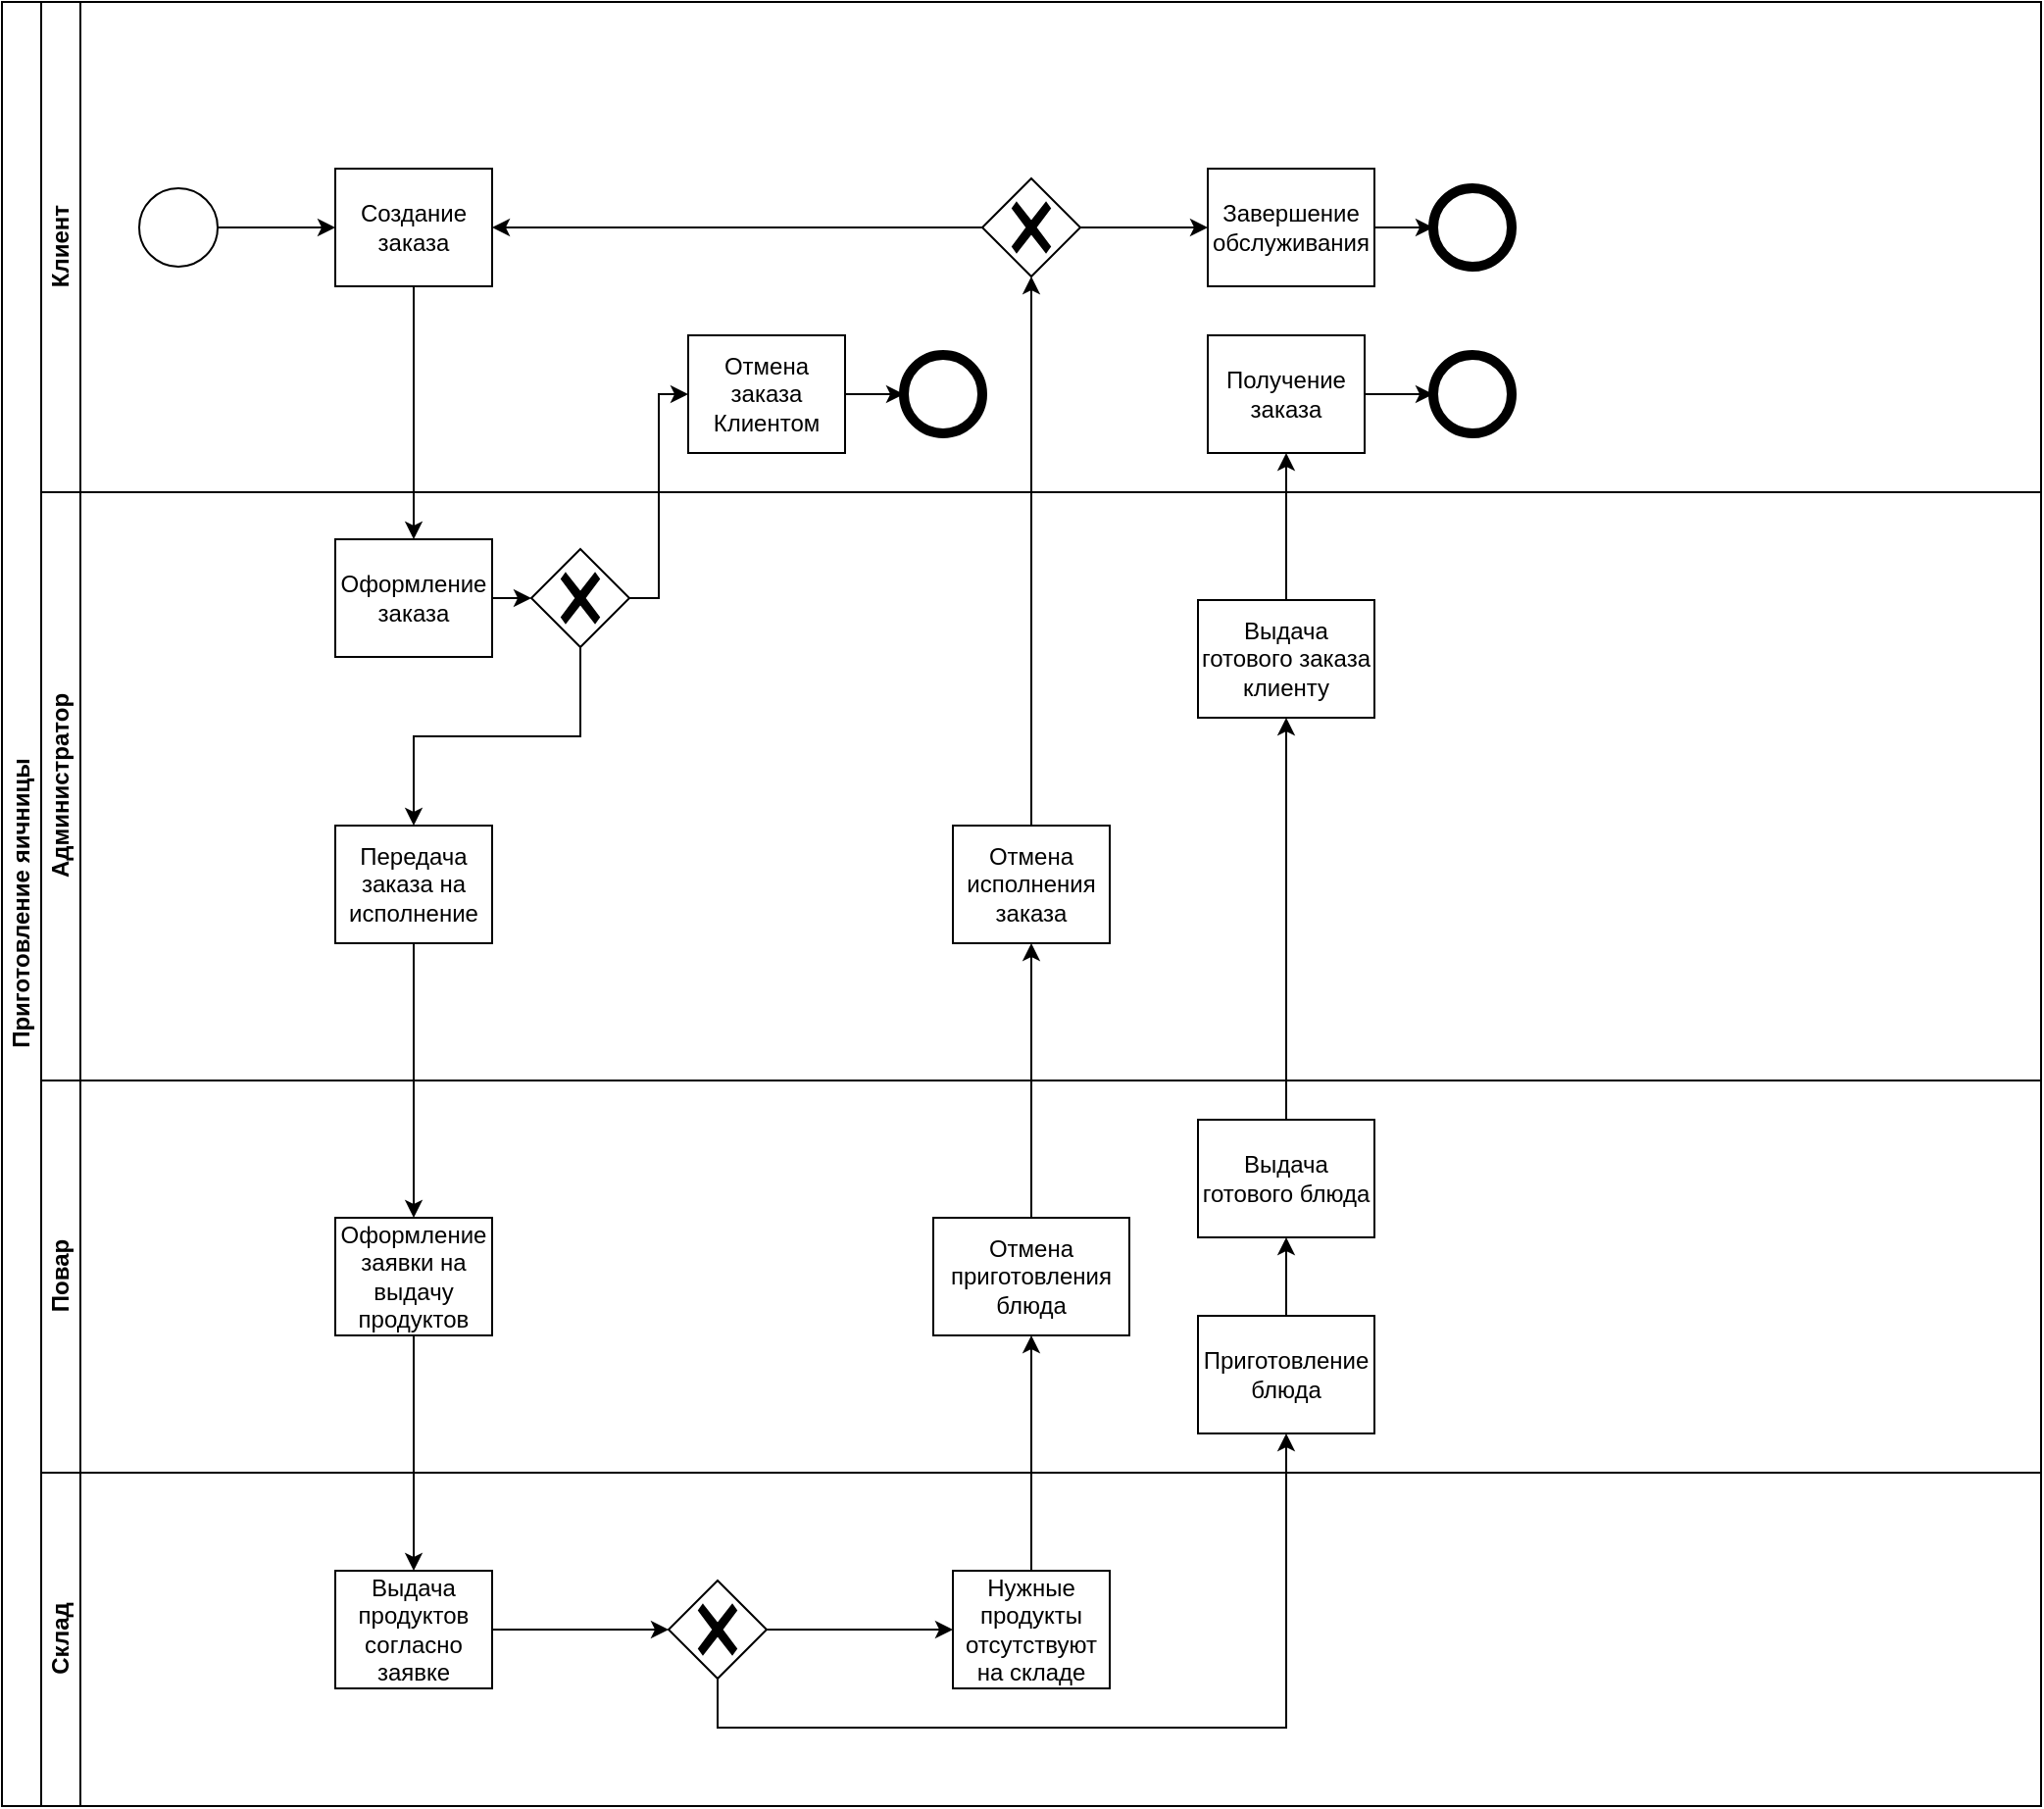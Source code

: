 <mxfile version="24.8.3">
  <diagram id="prtHgNgQTEPvFCAcTncT" name="Page-1">
    <mxGraphModel dx="1134" dy="943" grid="1" gridSize="10" guides="1" tooltips="1" connect="1" arrows="1" fold="1" page="1" pageScale="1" pageWidth="1169" pageHeight="827" math="0" shadow="0">
      <root>
        <mxCell id="0" />
        <mxCell id="1" parent="0" />
        <mxCell id="dNxyNK7c78bLwvsdeMH5-19" value="Приготовление яичницы" style="swimlane;html=1;childLayout=stackLayout;resizeParent=1;resizeParentMax=0;horizontal=0;startSize=20;horizontalStack=0;" parent="1" vertex="1">
          <mxGeometry x="60" y="120" width="1040" height="920" as="geometry" />
        </mxCell>
        <mxCell id="dNxyNK7c78bLwvsdeMH5-35" style="edgeStyle=orthogonalEdgeStyle;rounded=0;orthogonalLoop=1;jettySize=auto;html=1;endArrow=classic;endFill=1;exitX=0.5;exitY=1;exitDx=0;exitDy=0;" parent="dNxyNK7c78bLwvsdeMH5-19" source="dNxyNK7c78bLwvsdeMH5-26" target="dNxyNK7c78bLwvsdeMH5-34" edge="1">
          <mxGeometry relative="1" as="geometry">
            <mxPoint x="300.0" y="500" as="sourcePoint" />
          </mxGeometry>
        </mxCell>
        <mxCell id="dNxyNK7c78bLwvsdeMH5-20" value="Клиент" style="swimlane;html=1;startSize=20;horizontal=0;" parent="dNxyNK7c78bLwvsdeMH5-19" vertex="1">
          <mxGeometry x="20" width="1020" height="250" as="geometry" />
        </mxCell>
        <mxCell id="dNxyNK7c78bLwvsdeMH5-25" value="" style="edgeStyle=orthogonalEdgeStyle;rounded=0;orthogonalLoop=1;jettySize=auto;html=1;" parent="dNxyNK7c78bLwvsdeMH5-20" source="dNxyNK7c78bLwvsdeMH5-23" target="dNxyNK7c78bLwvsdeMH5-24" edge="1">
          <mxGeometry relative="1" as="geometry" />
        </mxCell>
        <mxCell id="dNxyNK7c78bLwvsdeMH5-23" value="" style="ellipse;whiteSpace=wrap;html=1;" parent="dNxyNK7c78bLwvsdeMH5-20" vertex="1">
          <mxGeometry x="50" y="95" width="40" height="40" as="geometry" />
        </mxCell>
        <mxCell id="dNxyNK7c78bLwvsdeMH5-24" value="Создание заказа" style="rounded=0;whiteSpace=wrap;html=1;fontFamily=Helvetica;fontSize=12;fontColor=#000000;align=center;" parent="dNxyNK7c78bLwvsdeMH5-20" vertex="1">
          <mxGeometry x="150" y="85" width="80" height="60" as="geometry" />
        </mxCell>
        <mxCell id="dNxyNK7c78bLwvsdeMH5-30" value="Получение заказа" style="rounded=0;whiteSpace=wrap;html=1;fontFamily=Helvetica;fontSize=12;fontColor=#000000;align=center;" parent="dNxyNK7c78bLwvsdeMH5-20" vertex="1">
          <mxGeometry x="595" y="170" width="80" height="60" as="geometry" />
        </mxCell>
        <mxCell id="-MxLVOjCByxjbl-UN2Yo-6" value="" style="ellipse;whiteSpace=wrap;html=1;aspect=fixed;strokeWidth=5;" vertex="1" parent="dNxyNK7c78bLwvsdeMH5-20">
          <mxGeometry x="710" y="180" width="40" height="40" as="geometry" />
        </mxCell>
        <mxCell id="-MxLVOjCByxjbl-UN2Yo-7" value="" style="endArrow=classic;html=1;rounded=0;entryX=0;entryY=0.5;entryDx=0;entryDy=0;exitX=1;exitY=0.5;exitDx=0;exitDy=0;" edge="1" parent="dNxyNK7c78bLwvsdeMH5-20" source="dNxyNK7c78bLwvsdeMH5-30" target="-MxLVOjCByxjbl-UN2Yo-6">
          <mxGeometry width="50" height="50" relative="1" as="geometry">
            <mxPoint x="310" y="390" as="sourcePoint" />
            <mxPoint x="360" y="340" as="targetPoint" />
          </mxGeometry>
        </mxCell>
        <mxCell id="-MxLVOjCByxjbl-UN2Yo-46" value="" style="points=[[0.25,0.25,0],[0.5,0,0],[0.75,0.25,0],[1,0.5,0],[0.75,0.75,0],[0.5,1,0],[0.25,0.75,0],[0,0.5,0]];shape=mxgraph.bpmn.gateway2;html=1;verticalLabelPosition=bottom;labelBackgroundColor=#ffffff;verticalAlign=top;align=center;perimeter=rhombusPerimeter;outlineConnect=0;outline=none;symbol=none;gwType=exclusive;" vertex="1" parent="dNxyNK7c78bLwvsdeMH5-20">
          <mxGeometry x="480" y="90" width="50" height="50" as="geometry" />
        </mxCell>
        <mxCell id="-MxLVOjCByxjbl-UN2Yo-12" value="Отмена заказа Клиентом" style="rounded=0;whiteSpace=wrap;html=1;fontFamily=Helvetica;fontSize=12;fontColor=#000000;align=center;" vertex="1" parent="dNxyNK7c78bLwvsdeMH5-20">
          <mxGeometry x="330" y="170" width="80" height="60" as="geometry" />
        </mxCell>
        <mxCell id="-MxLVOjCByxjbl-UN2Yo-48" value="" style="endArrow=classic;html=1;rounded=0;exitX=0;exitY=0.5;exitDx=0;exitDy=0;exitPerimeter=0;entryX=1;entryY=0.5;entryDx=0;entryDy=0;" edge="1" parent="dNxyNK7c78bLwvsdeMH5-20" source="-MxLVOjCByxjbl-UN2Yo-46" target="dNxyNK7c78bLwvsdeMH5-24">
          <mxGeometry width="50" height="50" relative="1" as="geometry">
            <mxPoint x="460" y="310" as="sourcePoint" />
            <mxPoint x="510" y="260" as="targetPoint" />
          </mxGeometry>
        </mxCell>
        <mxCell id="-MxLVOjCByxjbl-UN2Yo-18" value="" style="ellipse;whiteSpace=wrap;html=1;aspect=fixed;strokeWidth=5;" vertex="1" parent="dNxyNK7c78bLwvsdeMH5-20">
          <mxGeometry x="440" y="180" width="40" height="40" as="geometry" />
        </mxCell>
        <mxCell id="-MxLVOjCByxjbl-UN2Yo-20" value="" style="endArrow=classic;html=1;rounded=0;exitX=1;exitY=0.5;exitDx=0;exitDy=0;entryX=0;entryY=0.5;entryDx=0;entryDy=0;" edge="1" parent="dNxyNK7c78bLwvsdeMH5-20" source="-MxLVOjCByxjbl-UN2Yo-12" target="-MxLVOjCByxjbl-UN2Yo-18">
          <mxGeometry width="50" height="50" relative="1" as="geometry">
            <mxPoint x="310" y="310" as="sourcePoint" />
            <mxPoint x="360" y="260" as="targetPoint" />
          </mxGeometry>
        </mxCell>
        <mxCell id="-MxLVOjCByxjbl-UN2Yo-50" value="Завершение обслуживания" style="rounded=0;whiteSpace=wrap;html=1;fontFamily=Helvetica;fontSize=12;fontColor=#000000;align=center;" vertex="1" parent="dNxyNK7c78bLwvsdeMH5-20">
          <mxGeometry x="595" y="85" width="85" height="60" as="geometry" />
        </mxCell>
        <mxCell id="-MxLVOjCByxjbl-UN2Yo-51" value="" style="ellipse;whiteSpace=wrap;html=1;aspect=fixed;strokeWidth=5;" vertex="1" parent="dNxyNK7c78bLwvsdeMH5-20">
          <mxGeometry x="710" y="95" width="40" height="40" as="geometry" />
        </mxCell>
        <mxCell id="-MxLVOjCByxjbl-UN2Yo-52" value="" style="endArrow=classic;html=1;rounded=0;entryX=0;entryY=0.5;entryDx=0;entryDy=0;exitX=1;exitY=0.5;exitDx=0;exitDy=0;" edge="1" parent="dNxyNK7c78bLwvsdeMH5-20" source="-MxLVOjCByxjbl-UN2Yo-50" target="-MxLVOjCByxjbl-UN2Yo-51">
          <mxGeometry width="50" height="50" relative="1" as="geometry">
            <mxPoint x="685" y="210" as="sourcePoint" />
            <mxPoint x="720" y="210" as="targetPoint" />
          </mxGeometry>
        </mxCell>
        <mxCell id="-MxLVOjCByxjbl-UN2Yo-53" value="" style="endArrow=classic;html=1;rounded=0;entryX=0;entryY=0.5;entryDx=0;entryDy=0;exitX=1;exitY=0.5;exitDx=0;exitDy=0;exitPerimeter=0;" edge="1" parent="dNxyNK7c78bLwvsdeMH5-20" source="-MxLVOjCByxjbl-UN2Yo-46" target="-MxLVOjCByxjbl-UN2Yo-50">
          <mxGeometry width="50" height="50" relative="1" as="geometry">
            <mxPoint x="500" y="310" as="sourcePoint" />
            <mxPoint x="550" y="260" as="targetPoint" />
          </mxGeometry>
        </mxCell>
        <mxCell id="-MxLVOjCByxjbl-UN2Yo-1" value="Администратор" style="swimlane;html=1;startSize=20;horizontal=0;" vertex="1" parent="dNxyNK7c78bLwvsdeMH5-19">
          <mxGeometry x="20" y="250" width="1020" height="300" as="geometry" />
        </mxCell>
        <mxCell id="-MxLVOjCByxjbl-UN2Yo-3" value="Оформление заказа" style="rounded=0;whiteSpace=wrap;html=1;fontFamily=Helvetica;fontSize=12;fontColor=#000000;align=center;" vertex="1" parent="-MxLVOjCByxjbl-UN2Yo-1">
          <mxGeometry x="150" y="24" width="80" height="60" as="geometry" />
        </mxCell>
        <mxCell id="-MxLVOjCByxjbl-UN2Yo-9" value="" style="points=[[0.25,0.25,0],[0.5,0,0],[0.75,0.25,0],[1,0.5,0],[0.75,0.75,0],[0.5,1,0],[0.25,0.75,0],[0,0.5,0]];shape=mxgraph.bpmn.gateway2;html=1;verticalLabelPosition=bottom;labelBackgroundColor=#ffffff;verticalAlign=top;align=center;perimeter=rhombusPerimeter;outlineConnect=0;outline=none;symbol=none;gwType=exclusive;" vertex="1" parent="-MxLVOjCByxjbl-UN2Yo-1">
          <mxGeometry x="250" y="29" width="50" height="50" as="geometry" />
        </mxCell>
        <mxCell id="-MxLVOjCByxjbl-UN2Yo-27" value="Выдача готового заказа клиенту" style="rounded=0;whiteSpace=wrap;html=1;fontFamily=Helvetica;fontSize=12;fontColor=#000000;align=center;" vertex="1" parent="-MxLVOjCByxjbl-UN2Yo-1">
          <mxGeometry x="590" y="55" width="90" height="60" as="geometry" />
        </mxCell>
        <mxCell id="-MxLVOjCByxjbl-UN2Yo-32" value="" style="endArrow=classic;html=1;rounded=0;exitX=1;exitY=0.5;exitDx=0;exitDy=0;entryX=0;entryY=0.5;entryDx=0;entryDy=0;entryPerimeter=0;" edge="1" parent="-MxLVOjCByxjbl-UN2Yo-1" source="-MxLVOjCByxjbl-UN2Yo-3" target="-MxLVOjCByxjbl-UN2Yo-9">
          <mxGeometry width="50" height="50" relative="1" as="geometry">
            <mxPoint x="310" y="140" as="sourcePoint" />
            <mxPoint x="360" y="90" as="targetPoint" />
          </mxGeometry>
        </mxCell>
        <mxCell id="-MxLVOjCByxjbl-UN2Yo-10" value="" style="endArrow=classic;html=1;rounded=0;exitX=0.5;exitY=1;exitDx=0;exitDy=0;exitPerimeter=0;entryX=0.5;entryY=0;entryDx=0;entryDy=0;edgeStyle=orthogonalEdgeStyle;" edge="1" parent="-MxLVOjCByxjbl-UN2Yo-1" source="-MxLVOjCByxjbl-UN2Yo-9" target="-MxLVOjCByxjbl-UN2Yo-35">
          <mxGeometry width="50" height="50" relative="1" as="geometry">
            <mxPoint x="285" y="84" as="sourcePoint" />
            <mxPoint x="190.0" y="130" as="targetPoint" />
          </mxGeometry>
        </mxCell>
        <mxCell id="-MxLVOjCByxjbl-UN2Yo-35" value="Передача заказа на исполнение" style="rounded=0;whiteSpace=wrap;html=1;fontFamily=Helvetica;fontSize=12;fontColor=#000000;align=center;" vertex="1" parent="-MxLVOjCByxjbl-UN2Yo-1">
          <mxGeometry x="150" y="170" width="80" height="60" as="geometry" />
        </mxCell>
        <mxCell id="-MxLVOjCByxjbl-UN2Yo-44" value="Отмена исполнения заказа" style="rounded=0;whiteSpace=wrap;html=1;fontFamily=Helvetica;fontSize=12;fontColor=#000000;align=center;" vertex="1" parent="-MxLVOjCByxjbl-UN2Yo-1">
          <mxGeometry x="465" y="170" width="80" height="60" as="geometry" />
        </mxCell>
        <mxCell id="dNxyNK7c78bLwvsdeMH5-21" value="Повар" style="swimlane;html=1;startSize=20;horizontal=0;" parent="dNxyNK7c78bLwvsdeMH5-19" vertex="1">
          <mxGeometry x="20" y="550" width="1020" height="200" as="geometry" />
        </mxCell>
        <mxCell id="dNxyNK7c78bLwvsdeMH5-26" value="Оформление заявки на выдачу продуктов" style="rounded=0;whiteSpace=wrap;html=1;fontFamily=Helvetica;fontSize=12;fontColor=#000000;align=center;" parent="dNxyNK7c78bLwvsdeMH5-21" vertex="1">
          <mxGeometry x="150" y="70" width="80" height="60" as="geometry" />
        </mxCell>
        <mxCell id="-MxLVOjCByxjbl-UN2Yo-23" value="Приготовление блюда" style="rounded=0;whiteSpace=wrap;html=1;fontFamily=Helvetica;fontSize=12;fontColor=#000000;align=center;" vertex="1" parent="dNxyNK7c78bLwvsdeMH5-21">
          <mxGeometry x="590" y="120" width="90" height="60" as="geometry" />
        </mxCell>
        <mxCell id="-MxLVOjCByxjbl-UN2Yo-30" value="Выдача готового блюда" style="rounded=0;whiteSpace=wrap;html=1;fontFamily=Helvetica;fontSize=12;fontColor=#000000;align=center;" vertex="1" parent="dNxyNK7c78bLwvsdeMH5-21">
          <mxGeometry x="590" y="20" width="90" height="60" as="geometry" />
        </mxCell>
        <mxCell id="-MxLVOjCByxjbl-UN2Yo-28" value="" style="endArrow=classic;html=1;rounded=0;exitX=0.5;exitY=0;exitDx=0;exitDy=0;entryX=0.5;entryY=1;entryDx=0;entryDy=0;" edge="1" parent="dNxyNK7c78bLwvsdeMH5-21" source="-MxLVOjCByxjbl-UN2Yo-23" target="-MxLVOjCByxjbl-UN2Yo-30">
          <mxGeometry width="50" height="50" relative="1" as="geometry">
            <mxPoint x="330" y="140" as="sourcePoint" />
            <mxPoint x="440" y="110" as="targetPoint" />
          </mxGeometry>
        </mxCell>
        <mxCell id="-MxLVOjCByxjbl-UN2Yo-42" value="Отмена приготовления блюда" style="rounded=0;whiteSpace=wrap;html=1;fontFamily=Helvetica;fontSize=12;fontColor=#000000;align=center;" vertex="1" parent="dNxyNK7c78bLwvsdeMH5-21">
          <mxGeometry x="455" y="70" width="100" height="60" as="geometry" />
        </mxCell>
        <mxCell id="dNxyNK7c78bLwvsdeMH5-22" value="Склад" style="swimlane;html=1;startSize=20;horizontal=0;" parent="dNxyNK7c78bLwvsdeMH5-19" vertex="1">
          <mxGeometry x="20" y="750" width="1020" height="170" as="geometry" />
        </mxCell>
        <mxCell id="dNxyNK7c78bLwvsdeMH5-34" value="Выдача продуктов согласно заявке" style="rounded=0;whiteSpace=wrap;html=1;fontFamily=Helvetica;fontSize=12;fontColor=#000000;align=center;" parent="dNxyNK7c78bLwvsdeMH5-22" vertex="1">
          <mxGeometry x="150" y="50" width="80" height="60" as="geometry" />
        </mxCell>
        <mxCell id="-MxLVOjCByxjbl-UN2Yo-37" value="" style="points=[[0.25,0.25,0],[0.5,0,0],[0.75,0.25,0],[1,0.5,0],[0.75,0.75,0],[0.5,1,0],[0.25,0.75,0],[0,0.5,0]];shape=mxgraph.bpmn.gateway2;html=1;verticalLabelPosition=bottom;labelBackgroundColor=#ffffff;verticalAlign=top;align=center;perimeter=rhombusPerimeter;outlineConnect=0;outline=none;symbol=none;gwType=exclusive;" vertex="1" parent="dNxyNK7c78bLwvsdeMH5-22">
          <mxGeometry x="320" y="55" width="50" height="50" as="geometry" />
        </mxCell>
        <mxCell id="-MxLVOjCByxjbl-UN2Yo-38" value="" style="endArrow=classic;html=1;rounded=0;exitX=1;exitY=0.5;exitDx=0;exitDy=0;entryX=0;entryY=0.5;entryDx=0;entryDy=0;entryPerimeter=0;" edge="1" parent="dNxyNK7c78bLwvsdeMH5-22" source="dNxyNK7c78bLwvsdeMH5-34" target="-MxLVOjCByxjbl-UN2Yo-37">
          <mxGeometry width="50" height="50" relative="1" as="geometry">
            <mxPoint x="310" y="140" as="sourcePoint" />
            <mxPoint x="360" y="90" as="targetPoint" />
          </mxGeometry>
        </mxCell>
        <mxCell id="-MxLVOjCByxjbl-UN2Yo-39" value="Нужные продукты отсутствуют на складе" style="rounded=0;whiteSpace=wrap;html=1;fontFamily=Helvetica;fontSize=12;fontColor=#000000;align=center;" vertex="1" parent="dNxyNK7c78bLwvsdeMH5-22">
          <mxGeometry x="465" y="50" width="80" height="60" as="geometry" />
        </mxCell>
        <mxCell id="-MxLVOjCByxjbl-UN2Yo-40" value="" style="endArrow=classic;html=1;rounded=0;exitX=1;exitY=0.5;exitDx=0;exitDy=0;exitPerimeter=0;entryX=0;entryY=0.5;entryDx=0;entryDy=0;" edge="1" parent="dNxyNK7c78bLwvsdeMH5-22" source="-MxLVOjCByxjbl-UN2Yo-37" target="-MxLVOjCByxjbl-UN2Yo-39">
          <mxGeometry width="50" height="50" relative="1" as="geometry">
            <mxPoint x="310" y="140" as="sourcePoint" />
            <mxPoint x="360" y="90" as="targetPoint" />
          </mxGeometry>
        </mxCell>
        <mxCell id="-MxLVOjCByxjbl-UN2Yo-5" value="" style="endArrow=classic;html=1;rounded=0;exitX=0.5;exitY=1;exitDx=0;exitDy=0;entryX=0.5;entryY=0;entryDx=0;entryDy=0;" edge="1" parent="dNxyNK7c78bLwvsdeMH5-19" source="dNxyNK7c78bLwvsdeMH5-24" target="-MxLVOjCByxjbl-UN2Yo-3">
          <mxGeometry width="50" height="50" relative="1" as="geometry">
            <mxPoint x="330" y="390" as="sourcePoint" />
            <mxPoint x="280" y="220" as="targetPoint" />
          </mxGeometry>
        </mxCell>
        <mxCell id="-MxLVOjCByxjbl-UN2Yo-29" value="" style="endArrow=classic;html=1;rounded=0;exitX=0.5;exitY=0;exitDx=0;exitDy=0;entryX=0.5;entryY=1;entryDx=0;entryDy=0;" edge="1" parent="dNxyNK7c78bLwvsdeMH5-19" source="-MxLVOjCByxjbl-UN2Yo-27" target="dNxyNK7c78bLwvsdeMH5-30">
          <mxGeometry width="50" height="50" relative="1" as="geometry">
            <mxPoint x="350" y="310" as="sourcePoint" />
            <mxPoint x="400" y="260" as="targetPoint" />
          </mxGeometry>
        </mxCell>
        <mxCell id="-MxLVOjCByxjbl-UN2Yo-31" value="" style="endArrow=classic;html=1;rounded=0;exitX=0.5;exitY=0;exitDx=0;exitDy=0;entryX=0.5;entryY=1;entryDx=0;entryDy=0;" edge="1" parent="dNxyNK7c78bLwvsdeMH5-19" source="-MxLVOjCByxjbl-UN2Yo-30" target="-MxLVOjCByxjbl-UN2Yo-27">
          <mxGeometry width="50" height="50" relative="1" as="geometry">
            <mxPoint x="350" y="390" as="sourcePoint" />
            <mxPoint x="400" y="340" as="targetPoint" />
          </mxGeometry>
        </mxCell>
        <mxCell id="-MxLVOjCByxjbl-UN2Yo-15" value="" style="endArrow=classic;html=1;rounded=0;exitX=0.5;exitY=1;exitDx=0;exitDy=0;entryX=0.5;entryY=0;entryDx=0;entryDy=0;" edge="1" parent="dNxyNK7c78bLwvsdeMH5-19" source="-MxLVOjCByxjbl-UN2Yo-35" target="dNxyNK7c78bLwvsdeMH5-26">
          <mxGeometry width="50" height="50" relative="1" as="geometry">
            <mxPoint x="200.0" y="630" as="sourcePoint" />
            <mxPoint x="380" y="640" as="targetPoint" />
          </mxGeometry>
        </mxCell>
        <mxCell id="-MxLVOjCByxjbl-UN2Yo-41" value="" style="endArrow=classic;html=1;rounded=0;exitX=0.5;exitY=0;exitDx=0;exitDy=0;entryX=0.5;entryY=1;entryDx=0;entryDy=0;" edge="1" parent="dNxyNK7c78bLwvsdeMH5-19" source="-MxLVOjCByxjbl-UN2Yo-39" target="-MxLVOjCByxjbl-UN2Yo-42">
          <mxGeometry width="50" height="50" relative="1" as="geometry">
            <mxPoint x="330" y="890" as="sourcePoint" />
            <mxPoint x="390" y="660" as="targetPoint" />
          </mxGeometry>
        </mxCell>
        <mxCell id="-MxLVOjCByxjbl-UN2Yo-45" value="" style="endArrow=classic;html=1;rounded=0;exitX=0.5;exitY=0;exitDx=0;exitDy=0;entryX=0.5;entryY=1;entryDx=0;entryDy=0;" edge="1" parent="dNxyNK7c78bLwvsdeMH5-19" source="-MxLVOjCByxjbl-UN2Yo-42" target="-MxLVOjCByxjbl-UN2Yo-44">
          <mxGeometry width="50" height="50" relative="1" as="geometry">
            <mxPoint x="330" y="640" as="sourcePoint" />
            <mxPoint x="380" y="590" as="targetPoint" />
          </mxGeometry>
        </mxCell>
        <mxCell id="-MxLVOjCByxjbl-UN2Yo-47" value="" style="endArrow=classic;html=1;rounded=0;exitX=0.5;exitY=0;exitDx=0;exitDy=0;entryX=0.5;entryY=1;entryDx=0;entryDy=0;entryPerimeter=0;" edge="1" parent="dNxyNK7c78bLwvsdeMH5-19" source="-MxLVOjCByxjbl-UN2Yo-44" target="-MxLVOjCByxjbl-UN2Yo-46">
          <mxGeometry width="50" height="50" relative="1" as="geometry">
            <mxPoint x="480" y="310" as="sourcePoint" />
            <mxPoint x="530" y="260" as="targetPoint" />
          </mxGeometry>
        </mxCell>
        <mxCell id="-MxLVOjCByxjbl-UN2Yo-11" value="" style="endArrow=classic;html=1;rounded=0;exitX=1;exitY=0.5;exitDx=0;exitDy=0;exitPerimeter=0;entryX=0;entryY=0.5;entryDx=0;entryDy=0;edgeStyle=orthogonalEdgeStyle;" edge="1" parent="dNxyNK7c78bLwvsdeMH5-19" source="-MxLVOjCByxjbl-UN2Yo-9" target="-MxLVOjCByxjbl-UN2Yo-12">
          <mxGeometry width="50" height="50" relative="1" as="geometry">
            <mxPoint x="330" y="470" as="sourcePoint" />
            <mxPoint x="270" y="294" as="targetPoint" />
          </mxGeometry>
        </mxCell>
        <mxCell id="-MxLVOjCByxjbl-UN2Yo-49" value="" style="endArrow=classic;html=1;rounded=0;exitX=0.5;exitY=1;exitDx=0;exitDy=0;exitPerimeter=0;entryX=0.5;entryY=1;entryDx=0;entryDy=0;edgeStyle=orthogonalEdgeStyle;" edge="1" parent="dNxyNK7c78bLwvsdeMH5-19" source="-MxLVOjCByxjbl-UN2Yo-37" target="-MxLVOjCByxjbl-UN2Yo-23">
          <mxGeometry width="50" height="50" relative="1" as="geometry">
            <mxPoint x="410" y="810" as="sourcePoint" />
            <mxPoint x="460" y="760" as="targetPoint" />
            <Array as="points">
              <mxPoint x="365" y="880" />
              <mxPoint x="655" y="880" />
            </Array>
          </mxGeometry>
        </mxCell>
      </root>
    </mxGraphModel>
  </diagram>
</mxfile>
